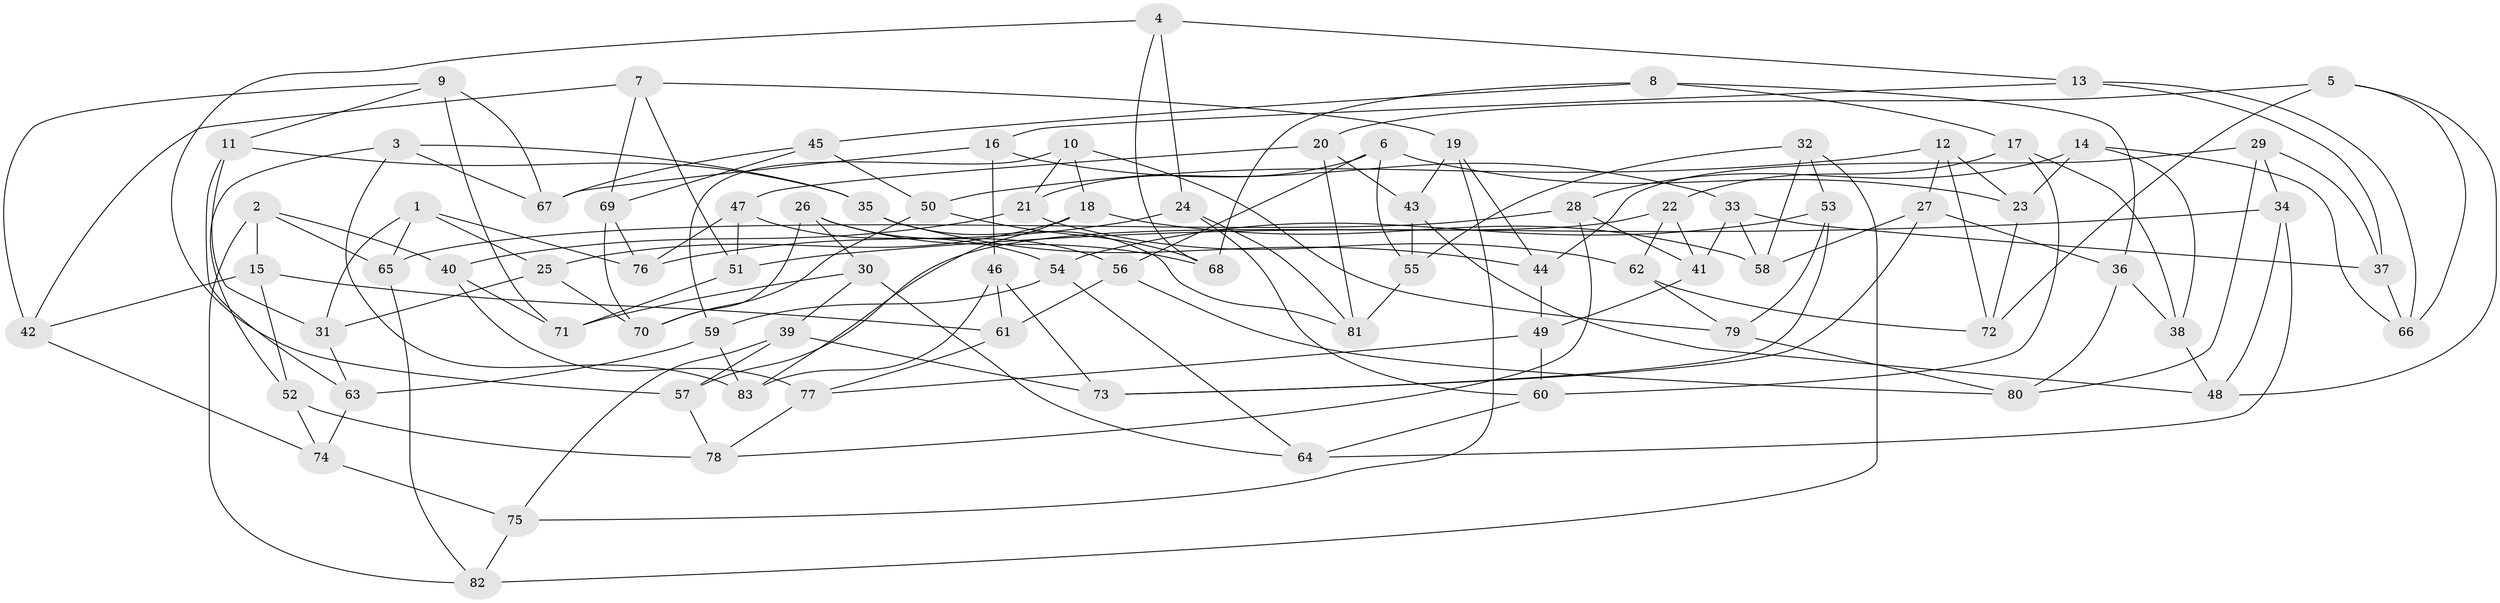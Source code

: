 // Generated by graph-tools (version 1.1) at 2025/11/02/27/25 16:11:45]
// undirected, 83 vertices, 166 edges
graph export_dot {
graph [start="1"]
  node [color=gray90,style=filled];
  1;
  2;
  3;
  4;
  5;
  6;
  7;
  8;
  9;
  10;
  11;
  12;
  13;
  14;
  15;
  16;
  17;
  18;
  19;
  20;
  21;
  22;
  23;
  24;
  25;
  26;
  27;
  28;
  29;
  30;
  31;
  32;
  33;
  34;
  35;
  36;
  37;
  38;
  39;
  40;
  41;
  42;
  43;
  44;
  45;
  46;
  47;
  48;
  49;
  50;
  51;
  52;
  53;
  54;
  55;
  56;
  57;
  58;
  59;
  60;
  61;
  62;
  63;
  64;
  65;
  66;
  67;
  68;
  69;
  70;
  71;
  72;
  73;
  74;
  75;
  76;
  77;
  78;
  79;
  80;
  81;
  82;
  83;
  1 -- 31;
  1 -- 25;
  1 -- 76;
  1 -- 65;
  2 -- 15;
  2 -- 40;
  2 -- 82;
  2 -- 65;
  3 -- 83;
  3 -- 35;
  3 -- 52;
  3 -- 67;
  4 -- 57;
  4 -- 24;
  4 -- 13;
  4 -- 68;
  5 -- 72;
  5 -- 20;
  5 -- 66;
  5 -- 48;
  6 -- 55;
  6 -- 23;
  6 -- 56;
  6 -- 21;
  7 -- 51;
  7 -- 19;
  7 -- 42;
  7 -- 69;
  8 -- 45;
  8 -- 36;
  8 -- 68;
  8 -- 17;
  9 -- 42;
  9 -- 71;
  9 -- 67;
  9 -- 11;
  10 -- 59;
  10 -- 79;
  10 -- 18;
  10 -- 21;
  11 -- 35;
  11 -- 63;
  11 -- 31;
  12 -- 50;
  12 -- 23;
  12 -- 72;
  12 -- 27;
  13 -- 16;
  13 -- 37;
  13 -- 66;
  14 -- 28;
  14 -- 38;
  14 -- 66;
  14 -- 23;
  15 -- 52;
  15 -- 61;
  15 -- 42;
  16 -- 46;
  16 -- 67;
  16 -- 33;
  17 -- 22;
  17 -- 60;
  17 -- 38;
  18 -- 58;
  18 -- 25;
  18 -- 83;
  19 -- 43;
  19 -- 44;
  19 -- 75;
  20 -- 81;
  20 -- 43;
  20 -- 47;
  21 -- 40;
  21 -- 62;
  22 -- 62;
  22 -- 41;
  22 -- 57;
  23 -- 72;
  24 -- 76;
  24 -- 60;
  24 -- 81;
  25 -- 70;
  25 -- 31;
  26 -- 68;
  26 -- 30;
  26 -- 70;
  26 -- 56;
  27 -- 36;
  27 -- 73;
  27 -- 58;
  28 -- 65;
  28 -- 41;
  28 -- 78;
  29 -- 44;
  29 -- 34;
  29 -- 80;
  29 -- 37;
  30 -- 71;
  30 -- 64;
  30 -- 39;
  31 -- 63;
  32 -- 82;
  32 -- 53;
  32 -- 55;
  32 -- 58;
  33 -- 37;
  33 -- 41;
  33 -- 58;
  34 -- 51;
  34 -- 48;
  34 -- 64;
  35 -- 44;
  35 -- 81;
  36 -- 80;
  36 -- 38;
  37 -- 66;
  38 -- 48;
  39 -- 73;
  39 -- 75;
  39 -- 57;
  40 -- 71;
  40 -- 77;
  41 -- 49;
  42 -- 74;
  43 -- 48;
  43 -- 55;
  44 -- 49;
  45 -- 69;
  45 -- 67;
  45 -- 50;
  46 -- 83;
  46 -- 61;
  46 -- 73;
  47 -- 54;
  47 -- 76;
  47 -- 51;
  49 -- 60;
  49 -- 77;
  50 -- 68;
  50 -- 70;
  51 -- 71;
  52 -- 78;
  52 -- 74;
  53 -- 73;
  53 -- 54;
  53 -- 79;
  54 -- 59;
  54 -- 64;
  55 -- 81;
  56 -- 80;
  56 -- 61;
  57 -- 78;
  59 -- 63;
  59 -- 83;
  60 -- 64;
  61 -- 77;
  62 -- 72;
  62 -- 79;
  63 -- 74;
  65 -- 82;
  69 -- 70;
  69 -- 76;
  74 -- 75;
  75 -- 82;
  77 -- 78;
  79 -- 80;
}
